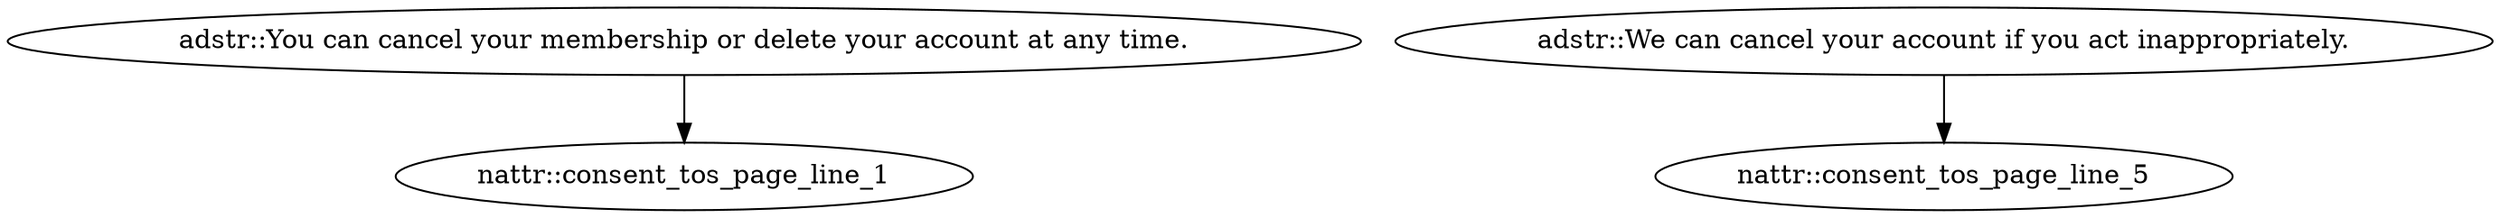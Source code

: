 digraph G {
"adstr::You can cancel your membership or delete your account at any time." -> "nattr::consent_tos_page_line_1"
"adstr::We can cancel your account if you act inappropriately." -> "nattr::consent_tos_page_line_5"
}
